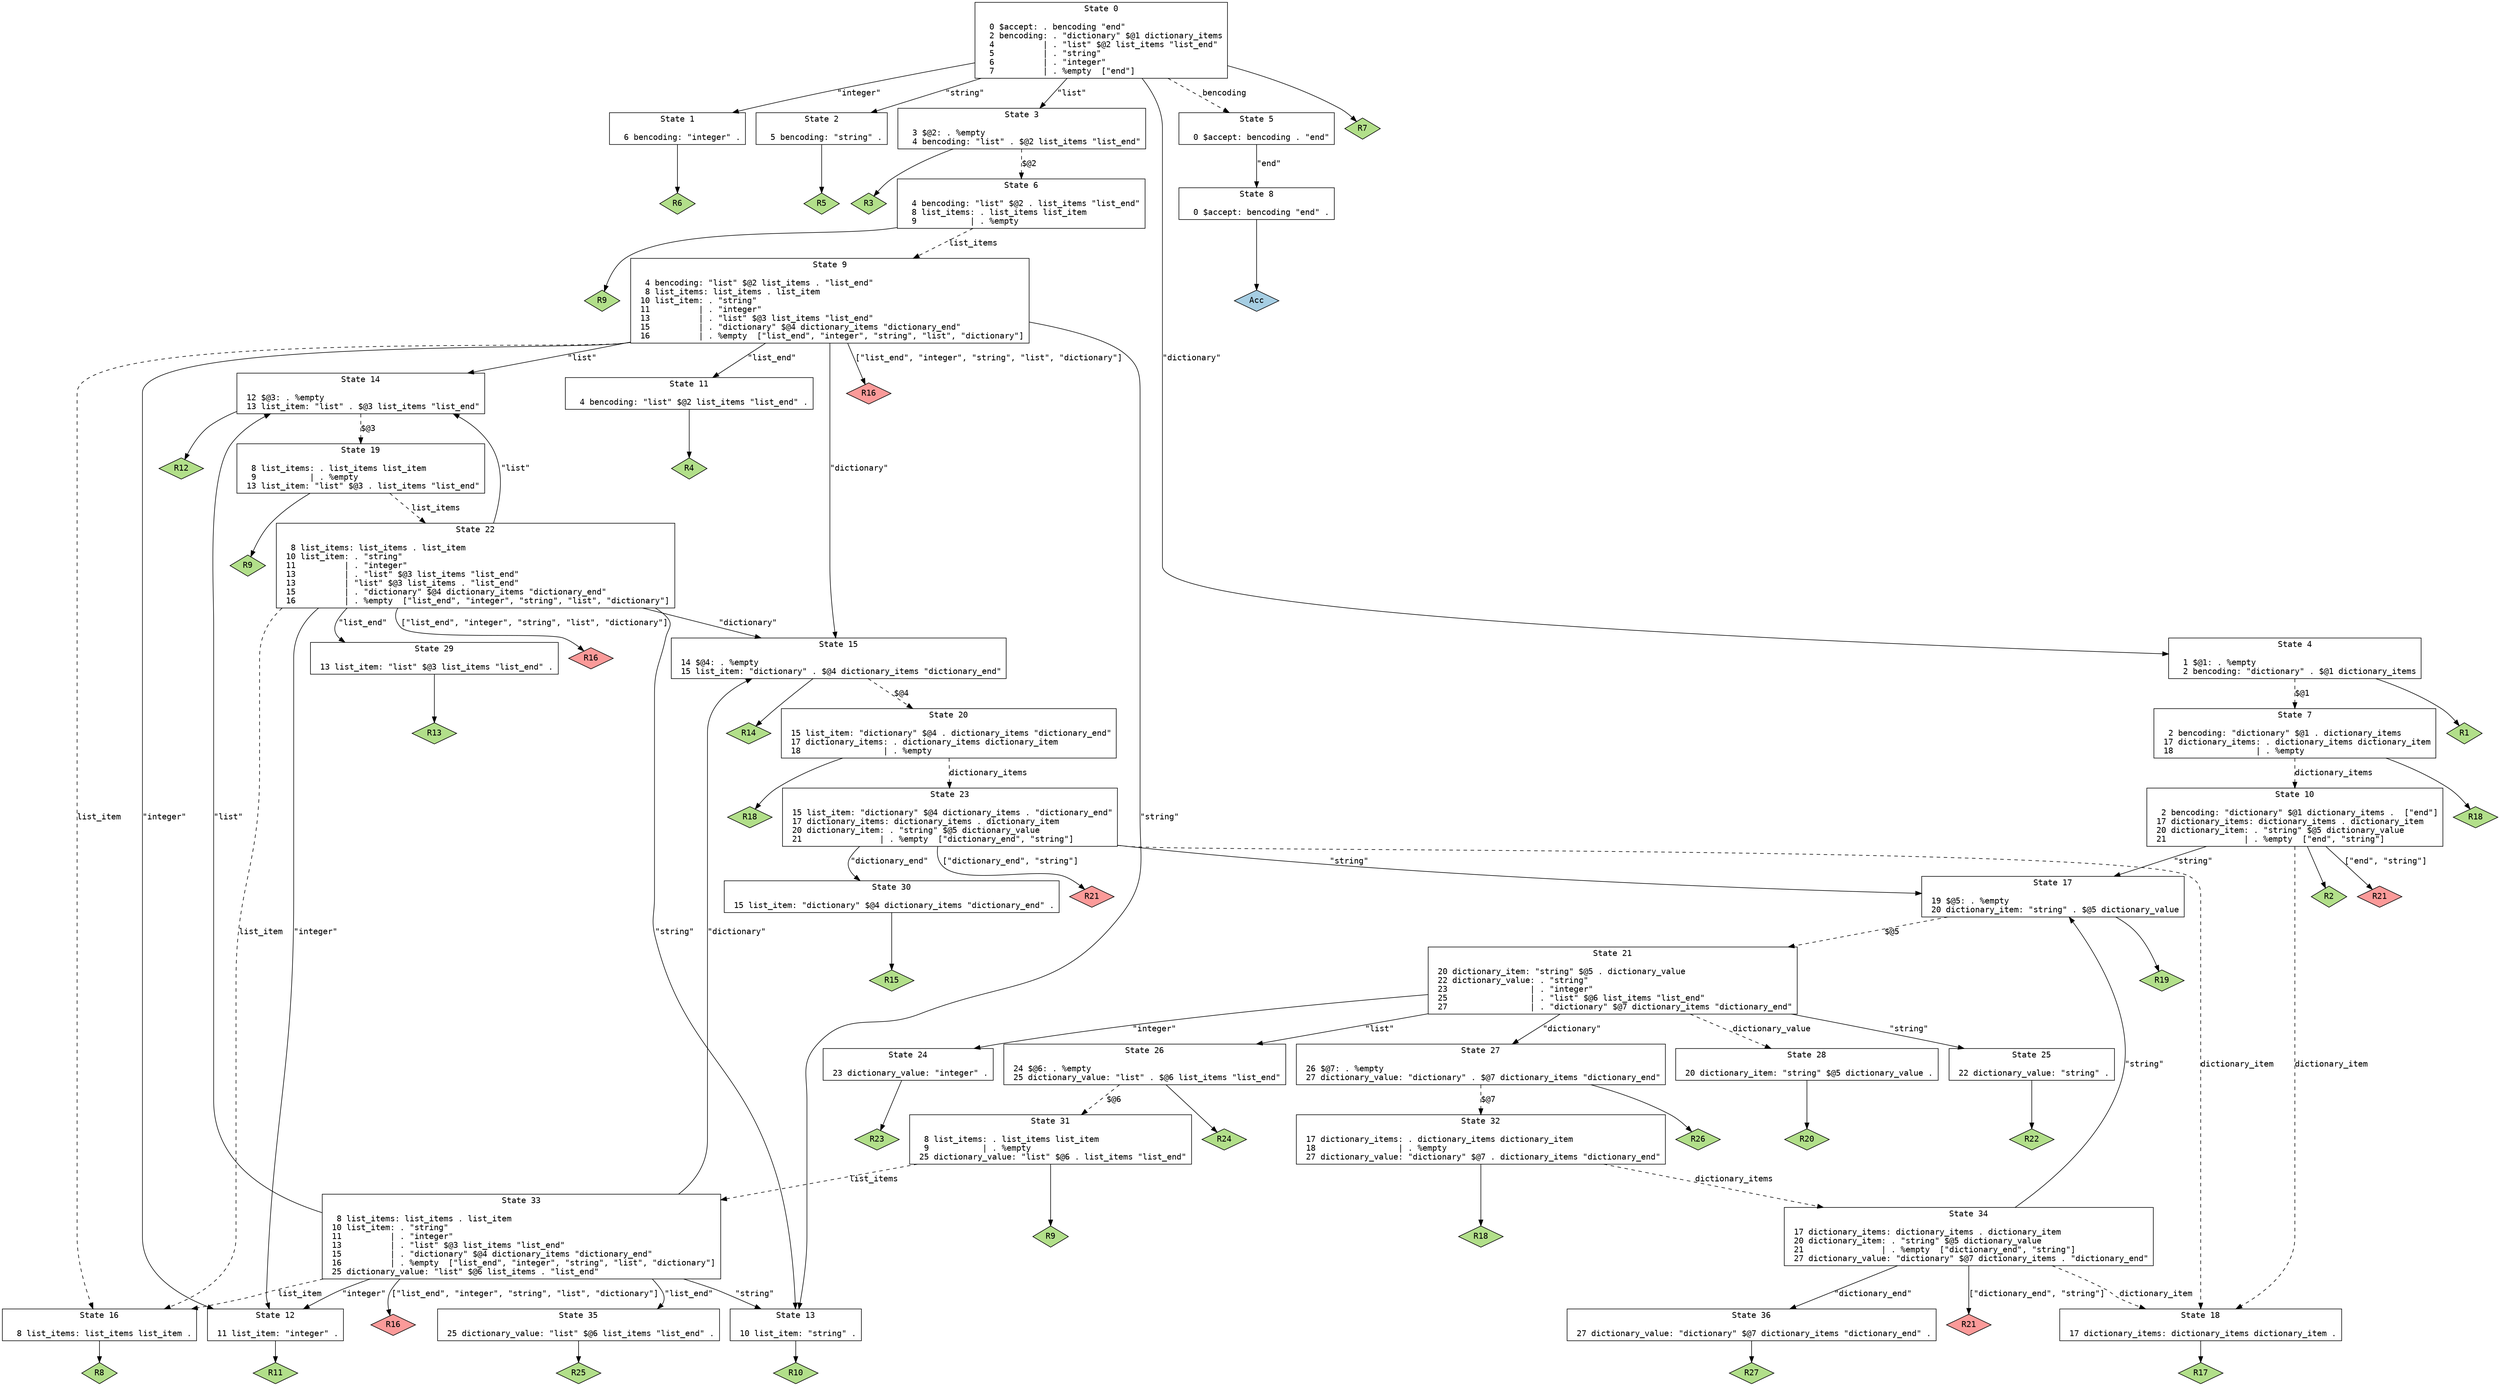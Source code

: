 // Generated by GNU Bison 3.4.1.
// Report bugs to <bug-bison@gnu.org>.
// Home page: <http://www.gnu.org/software/bison/>.

digraph "./../scripts/bencoding.y"
{
  node [fontname = courier, shape = box, colorscheme = paired6]
  edge [fontname = courier]

  0 [label="State 0\n\l  0 $accept: . bencoding \"end\"\l  2 bencoding: . \"dictionary\" $@1 dictionary_items\l  4          | . \"list\" $@2 list_items \"list_end\"\l  5          | . \"string\"\l  6          | . \"integer\"\l  7          | . %empty  [\"end\"]\l"]
  0 -> 1 [style=solid label="\"integer\""]
  0 -> 2 [style=solid label="\"string\""]
  0 -> 3 [style=solid label="\"list\""]
  0 -> 4 [style=solid label="\"dictionary\""]
  0 -> 5 [style=dashed label="bencoding"]
  0 -> "0R7" [style=solid]
 "0R7" [label="R7", fillcolor=3, shape=diamond, style=filled]
  1 [label="State 1\n\l  6 bencoding: \"integer\" .\l"]
  1 -> "1R6" [style=solid]
 "1R6" [label="R6", fillcolor=3, shape=diamond, style=filled]
  2 [label="State 2\n\l  5 bencoding: \"string\" .\l"]
  2 -> "2R5" [style=solid]
 "2R5" [label="R5", fillcolor=3, shape=diamond, style=filled]
  3 [label="State 3\n\l  3 $@2: . %empty\l  4 bencoding: \"list\" . $@2 list_items \"list_end\"\l"]
  3 -> 6 [style=dashed label="$@2"]
  3 -> "3R3" [style=solid]
 "3R3" [label="R3", fillcolor=3, shape=diamond, style=filled]
  4 [label="State 4\n\l  1 $@1: . %empty\l  2 bencoding: \"dictionary\" . $@1 dictionary_items\l"]
  4 -> 7 [style=dashed label="$@1"]
  4 -> "4R1" [style=solid]
 "4R1" [label="R1", fillcolor=3, shape=diamond, style=filled]
  5 [label="State 5\n\l  0 $accept: bencoding . \"end\"\l"]
  5 -> 8 [style=solid label="\"end\""]
  6 [label="State 6\n\l  4 bencoding: \"list\" $@2 . list_items \"list_end\"\l  8 list_items: . list_items list_item\l  9           | . %empty\l"]
  6 -> 9 [style=dashed label="list_items"]
  6 -> "6R9" [style=solid]
 "6R9" [label="R9", fillcolor=3, shape=diamond, style=filled]
  7 [label="State 7\n\l  2 bencoding: \"dictionary\" $@1 . dictionary_items\l 17 dictionary_items: . dictionary_items dictionary_item\l 18                 | . %empty\l"]
  7 -> 10 [style=dashed label="dictionary_items"]
  7 -> "7R18" [style=solid]
 "7R18" [label="R18", fillcolor=3, shape=diamond, style=filled]
  8 [label="State 8\n\l  0 $accept: bencoding \"end\" .\l"]
  8 -> "8R0" [style=solid]
 "8R0" [label="Acc", fillcolor=1, shape=diamond, style=filled]
  9 [label="State 9\n\l  4 bencoding: \"list\" $@2 list_items . \"list_end\"\l  8 list_items: list_items . list_item\l 10 list_item: . \"string\"\l 11          | . \"integer\"\l 13          | . \"list\" $@3 list_items \"list_end\"\l 15          | . \"dictionary\" $@4 dictionary_items \"dictionary_end\"\l 16          | . %empty  [\"list_end\", \"integer\", \"string\", \"list\", \"dictionary\"]\l"]
  9 -> 11 [style=solid label="\"list_end\""]
  9 -> 12 [style=solid label="\"integer\""]
  9 -> 13 [style=solid label="\"string\""]
  9 -> 14 [style=solid label="\"list\""]
  9 -> 15 [style=solid label="\"dictionary\""]
  9 -> 16 [style=dashed label="list_item"]
  9 -> "9R16d" [label="[\"list_end\", \"integer\", \"string\", \"list\", \"dictionary\"]", style=solid]
 "9R16d" [label="R16", fillcolor=5, shape=diamond, style=filled]
  10 [label="State 10\n\l  2 bencoding: \"dictionary\" $@1 dictionary_items .  [\"end\"]\l 17 dictionary_items: dictionary_items . dictionary_item\l 20 dictionary_item: . \"string\" $@5 dictionary_value\l 21                | . %empty  [\"end\", \"string\"]\l"]
  10 -> 17 [style=solid label="\"string\""]
  10 -> 18 [style=dashed label="dictionary_item"]
  10 -> "10R2" [style=solid]
 "10R2" [label="R2", fillcolor=3, shape=diamond, style=filled]
  10 -> "10R21d" [label="[\"end\", \"string\"]", style=solid]
 "10R21d" [label="R21", fillcolor=5, shape=diamond, style=filled]
  11 [label="State 11\n\l  4 bencoding: \"list\" $@2 list_items \"list_end\" .\l"]
  11 -> "11R4" [style=solid]
 "11R4" [label="R4", fillcolor=3, shape=diamond, style=filled]
  12 [label="State 12\n\l 11 list_item: \"integer\" .\l"]
  12 -> "12R11" [style=solid]
 "12R11" [label="R11", fillcolor=3, shape=diamond, style=filled]
  13 [label="State 13\n\l 10 list_item: \"string\" .\l"]
  13 -> "13R10" [style=solid]
 "13R10" [label="R10", fillcolor=3, shape=diamond, style=filled]
  14 [label="State 14\n\l 12 $@3: . %empty\l 13 list_item: \"list\" . $@3 list_items \"list_end\"\l"]
  14 -> 19 [style=dashed label="$@3"]
  14 -> "14R12" [style=solid]
 "14R12" [label="R12", fillcolor=3, shape=diamond, style=filled]
  15 [label="State 15\n\l 14 $@4: . %empty\l 15 list_item: \"dictionary\" . $@4 dictionary_items \"dictionary_end\"\l"]
  15 -> 20 [style=dashed label="$@4"]
  15 -> "15R14" [style=solid]
 "15R14" [label="R14", fillcolor=3, shape=diamond, style=filled]
  16 [label="State 16\n\l  8 list_items: list_items list_item .\l"]
  16 -> "16R8" [style=solid]
 "16R8" [label="R8", fillcolor=3, shape=diamond, style=filled]
  17 [label="State 17\n\l 19 $@5: . %empty\l 20 dictionary_item: \"string\" . $@5 dictionary_value\l"]
  17 -> 21 [style=dashed label="$@5"]
  17 -> "17R19" [style=solid]
 "17R19" [label="R19", fillcolor=3, shape=diamond, style=filled]
  18 [label="State 18\n\l 17 dictionary_items: dictionary_items dictionary_item .\l"]
  18 -> "18R17" [style=solid]
 "18R17" [label="R17", fillcolor=3, shape=diamond, style=filled]
  19 [label="State 19\n\l  8 list_items: . list_items list_item\l  9           | . %empty\l 13 list_item: \"list\" $@3 . list_items \"list_end\"\l"]
  19 -> 22 [style=dashed label="list_items"]
  19 -> "19R9" [style=solid]
 "19R9" [label="R9", fillcolor=3, shape=diamond, style=filled]
  20 [label="State 20\n\l 15 list_item: \"dictionary\" $@4 . dictionary_items \"dictionary_end\"\l 17 dictionary_items: . dictionary_items dictionary_item\l 18                 | . %empty\l"]
  20 -> 23 [style=dashed label="dictionary_items"]
  20 -> "20R18" [style=solid]
 "20R18" [label="R18", fillcolor=3, shape=diamond, style=filled]
  21 [label="State 21\n\l 20 dictionary_item: \"string\" $@5 . dictionary_value\l 22 dictionary_value: . \"string\"\l 23                 | . \"integer\"\l 25                 | . \"list\" $@6 list_items \"list_end\"\l 27                 | . \"dictionary\" $@7 dictionary_items \"dictionary_end\"\l"]
  21 -> 24 [style=solid label="\"integer\""]
  21 -> 25 [style=solid label="\"string\""]
  21 -> 26 [style=solid label="\"list\""]
  21 -> 27 [style=solid label="\"dictionary\""]
  21 -> 28 [style=dashed label="dictionary_value"]
  22 [label="State 22\n\l  8 list_items: list_items . list_item\l 10 list_item: . \"string\"\l 11          | . \"integer\"\l 13          | . \"list\" $@3 list_items \"list_end\"\l 13          | \"list\" $@3 list_items . \"list_end\"\l 15          | . \"dictionary\" $@4 dictionary_items \"dictionary_end\"\l 16          | . %empty  [\"list_end\", \"integer\", \"string\", \"list\", \"dictionary\"]\l"]
  22 -> 29 [style=solid label="\"list_end\""]
  22 -> 12 [style=solid label="\"integer\""]
  22 -> 13 [style=solid label="\"string\""]
  22 -> 14 [style=solid label="\"list\""]
  22 -> 15 [style=solid label="\"dictionary\""]
  22 -> 16 [style=dashed label="list_item"]
  22 -> "22R16d" [label="[\"list_end\", \"integer\", \"string\", \"list\", \"dictionary\"]", style=solid]
 "22R16d" [label="R16", fillcolor=5, shape=diamond, style=filled]
  23 [label="State 23\n\l 15 list_item: \"dictionary\" $@4 dictionary_items . \"dictionary_end\"\l 17 dictionary_items: dictionary_items . dictionary_item\l 20 dictionary_item: . \"string\" $@5 dictionary_value\l 21                | . %empty  [\"dictionary_end\", \"string\"]\l"]
  23 -> 30 [style=solid label="\"dictionary_end\""]
  23 -> 17 [style=solid label="\"string\""]
  23 -> 18 [style=dashed label="dictionary_item"]
  23 -> "23R21d" [label="[\"dictionary_end\", \"string\"]", style=solid]
 "23R21d" [label="R21", fillcolor=5, shape=diamond, style=filled]
  24 [label="State 24\n\l 23 dictionary_value: \"integer\" .\l"]
  24 -> "24R23" [style=solid]
 "24R23" [label="R23", fillcolor=3, shape=diamond, style=filled]
  25 [label="State 25\n\l 22 dictionary_value: \"string\" .\l"]
  25 -> "25R22" [style=solid]
 "25R22" [label="R22", fillcolor=3, shape=diamond, style=filled]
  26 [label="State 26\n\l 24 $@6: . %empty\l 25 dictionary_value: \"list\" . $@6 list_items \"list_end\"\l"]
  26 -> 31 [style=dashed label="$@6"]
  26 -> "26R24" [style=solid]
 "26R24" [label="R24", fillcolor=3, shape=diamond, style=filled]
  27 [label="State 27\n\l 26 $@7: . %empty\l 27 dictionary_value: \"dictionary\" . $@7 dictionary_items \"dictionary_end\"\l"]
  27 -> 32 [style=dashed label="$@7"]
  27 -> "27R26" [style=solid]
 "27R26" [label="R26", fillcolor=3, shape=diamond, style=filled]
  28 [label="State 28\n\l 20 dictionary_item: \"string\" $@5 dictionary_value .\l"]
  28 -> "28R20" [style=solid]
 "28R20" [label="R20", fillcolor=3, shape=diamond, style=filled]
  29 [label="State 29\n\l 13 list_item: \"list\" $@3 list_items \"list_end\" .\l"]
  29 -> "29R13" [style=solid]
 "29R13" [label="R13", fillcolor=3, shape=diamond, style=filled]
  30 [label="State 30\n\l 15 list_item: \"dictionary\" $@4 dictionary_items \"dictionary_end\" .\l"]
  30 -> "30R15" [style=solid]
 "30R15" [label="R15", fillcolor=3, shape=diamond, style=filled]
  31 [label="State 31\n\l  8 list_items: . list_items list_item\l  9           | . %empty\l 25 dictionary_value: \"list\" $@6 . list_items \"list_end\"\l"]
  31 -> 33 [style=dashed label="list_items"]
  31 -> "31R9" [style=solid]
 "31R9" [label="R9", fillcolor=3, shape=diamond, style=filled]
  32 [label="State 32\n\l 17 dictionary_items: . dictionary_items dictionary_item\l 18                 | . %empty\l 27 dictionary_value: \"dictionary\" $@7 . dictionary_items \"dictionary_end\"\l"]
  32 -> 34 [style=dashed label="dictionary_items"]
  32 -> "32R18" [style=solid]
 "32R18" [label="R18", fillcolor=3, shape=diamond, style=filled]
  33 [label="State 33\n\l  8 list_items: list_items . list_item\l 10 list_item: . \"string\"\l 11          | . \"integer\"\l 13          | . \"list\" $@3 list_items \"list_end\"\l 15          | . \"dictionary\" $@4 dictionary_items \"dictionary_end\"\l 16          | . %empty  [\"list_end\", \"integer\", \"string\", \"list\", \"dictionary\"]\l 25 dictionary_value: \"list\" $@6 list_items . \"list_end\"\l"]
  33 -> 35 [style=solid label="\"list_end\""]
  33 -> 12 [style=solid label="\"integer\""]
  33 -> 13 [style=solid label="\"string\""]
  33 -> 14 [style=solid label="\"list\""]
  33 -> 15 [style=solid label="\"dictionary\""]
  33 -> 16 [style=dashed label="list_item"]
  33 -> "33R16d" [label="[\"list_end\", \"integer\", \"string\", \"list\", \"dictionary\"]", style=solid]
 "33R16d" [label="R16", fillcolor=5, shape=diamond, style=filled]
  34 [label="State 34\n\l 17 dictionary_items: dictionary_items . dictionary_item\l 20 dictionary_item: . \"string\" $@5 dictionary_value\l 21                | . %empty  [\"dictionary_end\", \"string\"]\l 27 dictionary_value: \"dictionary\" $@7 dictionary_items . \"dictionary_end\"\l"]
  34 -> 36 [style=solid label="\"dictionary_end\""]
  34 -> 17 [style=solid label="\"string\""]
  34 -> 18 [style=dashed label="dictionary_item"]
  34 -> "34R21d" [label="[\"dictionary_end\", \"string\"]", style=solid]
 "34R21d" [label="R21", fillcolor=5, shape=diamond, style=filled]
  35 [label="State 35\n\l 25 dictionary_value: \"list\" $@6 list_items \"list_end\" .\l"]
  35 -> "35R25" [style=solid]
 "35R25" [label="R25", fillcolor=3, shape=diamond, style=filled]
  36 [label="State 36\n\l 27 dictionary_value: \"dictionary\" $@7 dictionary_items \"dictionary_end\" .\l"]
  36 -> "36R27" [style=solid]
 "36R27" [label="R27", fillcolor=3, shape=diamond, style=filled]
}
